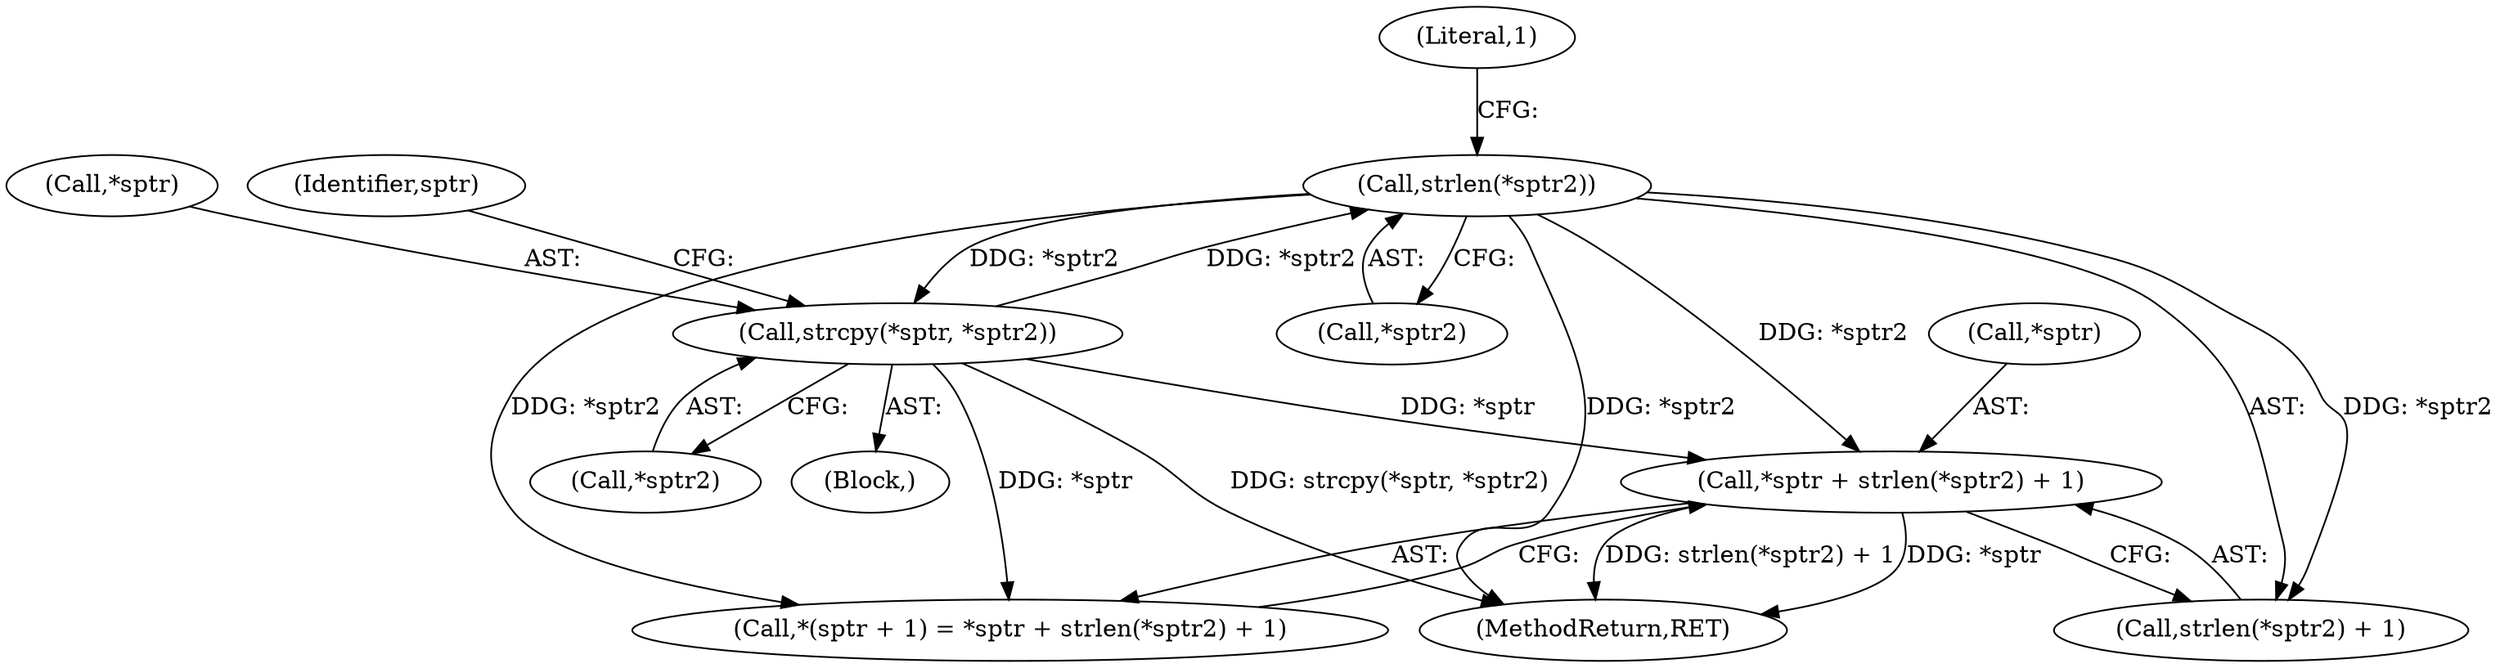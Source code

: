 digraph "0_libXpm_d1167418f0fd02a27f617ec5afd6db053afbe185@API" {
"1000483" [label="(Call,*sptr + strlen(*sptr2) + 1)"];
"1000473" [label="(Call,strcpy(*sptr, *sptr2))"];
"1000487" [label="(Call,strlen(*sptr2))"];
"1000486" [label="(Call,strlen(*sptr2) + 1)"];
"1000487" [label="(Call,strlen(*sptr2))"];
"1000476" [label="(Call,*sptr2)"];
"1000472" [label="(Block,)"];
"1000481" [label="(Identifier,sptr)"];
"1000488" [label="(Call,*sptr2)"];
"1000592" [label="(MethodReturn,RET)"];
"1000478" [label="(Call,*(sptr + 1) = *sptr + strlen(*sptr2) + 1)"];
"1000484" [label="(Call,*sptr)"];
"1000473" [label="(Call,strcpy(*sptr, *sptr2))"];
"1000490" [label="(Literal,1)"];
"1000474" [label="(Call,*sptr)"];
"1000483" [label="(Call,*sptr + strlen(*sptr2) + 1)"];
"1000483" -> "1000478"  [label="AST: "];
"1000483" -> "1000486"  [label="CFG: "];
"1000484" -> "1000483"  [label="AST: "];
"1000486" -> "1000483"  [label="AST: "];
"1000478" -> "1000483"  [label="CFG: "];
"1000483" -> "1000592"  [label="DDG: strlen(*sptr2) + 1"];
"1000483" -> "1000592"  [label="DDG: *sptr"];
"1000473" -> "1000483"  [label="DDG: *sptr"];
"1000487" -> "1000483"  [label="DDG: *sptr2"];
"1000473" -> "1000472"  [label="AST: "];
"1000473" -> "1000476"  [label="CFG: "];
"1000474" -> "1000473"  [label="AST: "];
"1000476" -> "1000473"  [label="AST: "];
"1000481" -> "1000473"  [label="CFG: "];
"1000473" -> "1000592"  [label="DDG: strcpy(*sptr, *sptr2)"];
"1000487" -> "1000473"  [label="DDG: *sptr2"];
"1000473" -> "1000478"  [label="DDG: *sptr"];
"1000473" -> "1000487"  [label="DDG: *sptr2"];
"1000487" -> "1000486"  [label="AST: "];
"1000487" -> "1000488"  [label="CFG: "];
"1000488" -> "1000487"  [label="AST: "];
"1000490" -> "1000487"  [label="CFG: "];
"1000487" -> "1000592"  [label="DDG: *sptr2"];
"1000487" -> "1000478"  [label="DDG: *sptr2"];
"1000487" -> "1000486"  [label="DDG: *sptr2"];
}
